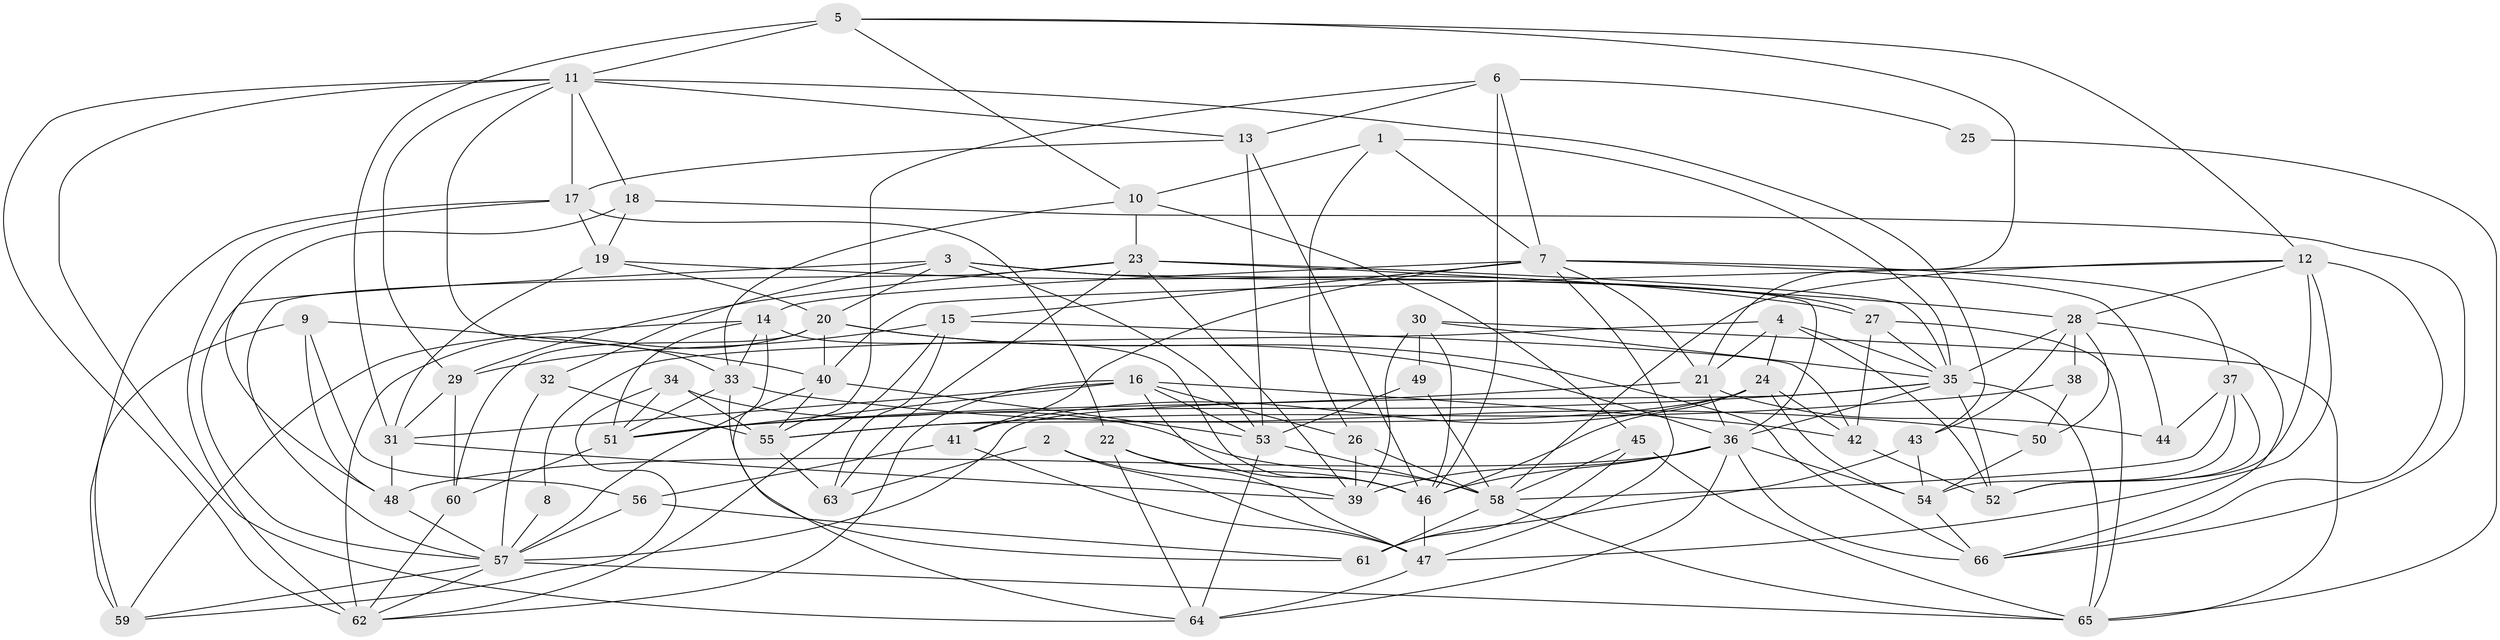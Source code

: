 // original degree distribution, {4: 0.2595419847328244, 2: 0.1450381679389313, 3: 0.26717557251908397, 5: 0.183206106870229, 6: 0.08396946564885496, 7: 0.05343511450381679, 10: 0.007633587786259542}
// Generated by graph-tools (version 1.1) at 2025/02/03/09/25 03:02:10]
// undirected, 66 vertices, 184 edges
graph export_dot {
graph [start="1"]
  node [color=gray90,style=filled];
  1;
  2;
  3;
  4;
  5;
  6;
  7;
  8;
  9;
  10;
  11;
  12;
  13;
  14;
  15;
  16;
  17;
  18;
  19;
  20;
  21;
  22;
  23;
  24;
  25;
  26;
  27;
  28;
  29;
  30;
  31;
  32;
  33;
  34;
  35;
  36;
  37;
  38;
  39;
  40;
  41;
  42;
  43;
  44;
  45;
  46;
  47;
  48;
  49;
  50;
  51;
  52;
  53;
  54;
  55;
  56;
  57;
  58;
  59;
  60;
  61;
  62;
  63;
  64;
  65;
  66;
  1 -- 7 [weight=1.0];
  1 -- 10 [weight=1.0];
  1 -- 26 [weight=1.0];
  1 -- 35 [weight=1.0];
  2 -- 39 [weight=1.0];
  2 -- 47 [weight=1.0];
  2 -- 63 [weight=1.0];
  3 -- 20 [weight=1.0];
  3 -- 27 [weight=1.0];
  3 -- 32 [weight=1.0];
  3 -- 36 [weight=1.0];
  3 -- 53 [weight=1.0];
  3 -- 57 [weight=1.0];
  4 -- 8 [weight=1.0];
  4 -- 21 [weight=2.0];
  4 -- 24 [weight=1.0];
  4 -- 35 [weight=1.0];
  4 -- 52 [weight=1.0];
  5 -- 10 [weight=1.0];
  5 -- 11 [weight=1.0];
  5 -- 12 [weight=1.0];
  5 -- 21 [weight=1.0];
  5 -- 31 [weight=1.0];
  6 -- 7 [weight=1.0];
  6 -- 13 [weight=1.0];
  6 -- 25 [weight=1.0];
  6 -- 46 [weight=1.0];
  6 -- 55 [weight=1.0];
  7 -- 14 [weight=1.0];
  7 -- 15 [weight=2.0];
  7 -- 21 [weight=1.0];
  7 -- 37 [weight=1.0];
  7 -- 41 [weight=1.0];
  7 -- 44 [weight=1.0];
  7 -- 47 [weight=1.0];
  8 -- 57 [weight=1.0];
  9 -- 40 [weight=1.0];
  9 -- 48 [weight=1.0];
  9 -- 56 [weight=1.0];
  9 -- 59 [weight=1.0];
  10 -- 23 [weight=1.0];
  10 -- 33 [weight=1.0];
  10 -- 45 [weight=1.0];
  11 -- 13 [weight=1.0];
  11 -- 17 [weight=1.0];
  11 -- 18 [weight=1.0];
  11 -- 29 [weight=1.0];
  11 -- 33 [weight=1.0];
  11 -- 43 [weight=1.0];
  11 -- 62 [weight=1.0];
  11 -- 64 [weight=1.0];
  12 -- 28 [weight=1.0];
  12 -- 40 [weight=1.0];
  12 -- 47 [weight=1.0];
  12 -- 52 [weight=1.0];
  12 -- 58 [weight=1.0];
  12 -- 66 [weight=1.0];
  13 -- 17 [weight=1.0];
  13 -- 46 [weight=1.0];
  13 -- 53 [weight=1.0];
  14 -- 33 [weight=1.0];
  14 -- 46 [weight=1.0];
  14 -- 51 [weight=1.0];
  14 -- 59 [weight=1.0];
  14 -- 64 [weight=1.0];
  15 -- 29 [weight=1.0];
  15 -- 42 [weight=1.0];
  15 -- 62 [weight=1.0];
  15 -- 63 [weight=1.0];
  16 -- 26 [weight=1.0];
  16 -- 31 [weight=1.0];
  16 -- 42 [weight=1.0];
  16 -- 46 [weight=2.0];
  16 -- 51 [weight=1.0];
  16 -- 53 [weight=1.0];
  16 -- 62 [weight=1.0];
  17 -- 19 [weight=2.0];
  17 -- 22 [weight=1.0];
  17 -- 59 [weight=1.0];
  17 -- 62 [weight=1.0];
  18 -- 19 [weight=1.0];
  18 -- 48 [weight=1.0];
  18 -- 66 [weight=1.0];
  19 -- 20 [weight=1.0];
  19 -- 27 [weight=1.0];
  19 -- 31 [weight=1.0];
  20 -- 36 [weight=1.0];
  20 -- 40 [weight=1.0];
  20 -- 60 [weight=1.0];
  20 -- 62 [weight=1.0];
  20 -- 66 [weight=1.0];
  21 -- 36 [weight=1.0];
  21 -- 44 [weight=1.0];
  21 -- 51 [weight=1.0];
  22 -- 46 [weight=1.0];
  22 -- 47 [weight=1.0];
  22 -- 64 [weight=1.0];
  23 -- 28 [weight=1.0];
  23 -- 29 [weight=1.0];
  23 -- 35 [weight=1.0];
  23 -- 39 [weight=1.0];
  23 -- 57 [weight=1.0];
  23 -- 63 [weight=1.0];
  24 -- 41 [weight=2.0];
  24 -- 42 [weight=1.0];
  24 -- 46 [weight=1.0];
  24 -- 54 [weight=1.0];
  24 -- 55 [weight=2.0];
  25 -- 65 [weight=1.0];
  26 -- 39 [weight=1.0];
  26 -- 58 [weight=1.0];
  27 -- 35 [weight=1.0];
  27 -- 42 [weight=1.0];
  27 -- 65 [weight=1.0];
  28 -- 35 [weight=1.0];
  28 -- 38 [weight=1.0];
  28 -- 43 [weight=1.0];
  28 -- 50 [weight=1.0];
  28 -- 66 [weight=1.0];
  29 -- 31 [weight=1.0];
  29 -- 60 [weight=1.0];
  30 -- 35 [weight=1.0];
  30 -- 39 [weight=2.0];
  30 -- 46 [weight=1.0];
  30 -- 49 [weight=1.0];
  30 -- 65 [weight=1.0];
  31 -- 39 [weight=1.0];
  31 -- 48 [weight=1.0];
  32 -- 55 [weight=1.0];
  32 -- 57 [weight=2.0];
  33 -- 50 [weight=1.0];
  33 -- 51 [weight=1.0];
  33 -- 61 [weight=1.0];
  34 -- 51 [weight=1.0];
  34 -- 55 [weight=1.0];
  34 -- 58 [weight=1.0];
  34 -- 59 [weight=1.0];
  35 -- 36 [weight=1.0];
  35 -- 51 [weight=1.0];
  35 -- 52 [weight=1.0];
  35 -- 57 [weight=1.0];
  35 -- 65 [weight=1.0];
  36 -- 39 [weight=1.0];
  36 -- 46 [weight=1.0];
  36 -- 48 [weight=1.0];
  36 -- 54 [weight=1.0];
  36 -- 64 [weight=1.0];
  36 -- 66 [weight=1.0];
  37 -- 44 [weight=1.0];
  37 -- 52 [weight=1.0];
  37 -- 54 [weight=1.0];
  37 -- 58 [weight=1.0];
  38 -- 50 [weight=1.0];
  38 -- 55 [weight=2.0];
  40 -- 53 [weight=1.0];
  40 -- 55 [weight=1.0];
  40 -- 57 [weight=1.0];
  41 -- 47 [weight=1.0];
  41 -- 56 [weight=1.0];
  42 -- 52 [weight=1.0];
  43 -- 54 [weight=1.0];
  43 -- 61 [weight=1.0];
  45 -- 58 [weight=1.0];
  45 -- 61 [weight=1.0];
  45 -- 65 [weight=1.0];
  46 -- 47 [weight=2.0];
  47 -- 64 [weight=1.0];
  48 -- 57 [weight=1.0];
  49 -- 53 [weight=1.0];
  49 -- 58 [weight=1.0];
  50 -- 54 [weight=1.0];
  51 -- 60 [weight=1.0];
  53 -- 58 [weight=1.0];
  53 -- 64 [weight=1.0];
  54 -- 66 [weight=1.0];
  55 -- 63 [weight=1.0];
  56 -- 57 [weight=1.0];
  56 -- 61 [weight=1.0];
  57 -- 59 [weight=1.0];
  57 -- 62 [weight=2.0];
  57 -- 65 [weight=1.0];
  58 -- 61 [weight=1.0];
  58 -- 65 [weight=1.0];
  60 -- 62 [weight=1.0];
}
